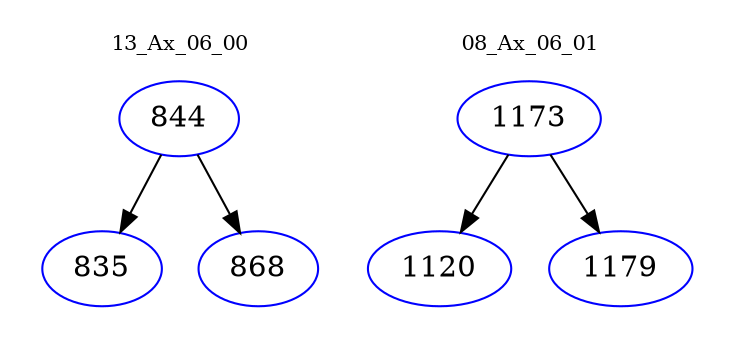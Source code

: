 digraph{
subgraph cluster_0 {
color = white
label = "13_Ax_06_00";
fontsize=10;
T0_844 [label="844", color="blue"]
T0_844 -> T0_835 [color="black"]
T0_835 [label="835", color="blue"]
T0_844 -> T0_868 [color="black"]
T0_868 [label="868", color="blue"]
}
subgraph cluster_1 {
color = white
label = "08_Ax_06_01";
fontsize=10;
T1_1173 [label="1173", color="blue"]
T1_1173 -> T1_1120 [color="black"]
T1_1120 [label="1120", color="blue"]
T1_1173 -> T1_1179 [color="black"]
T1_1179 [label="1179", color="blue"]
}
}
